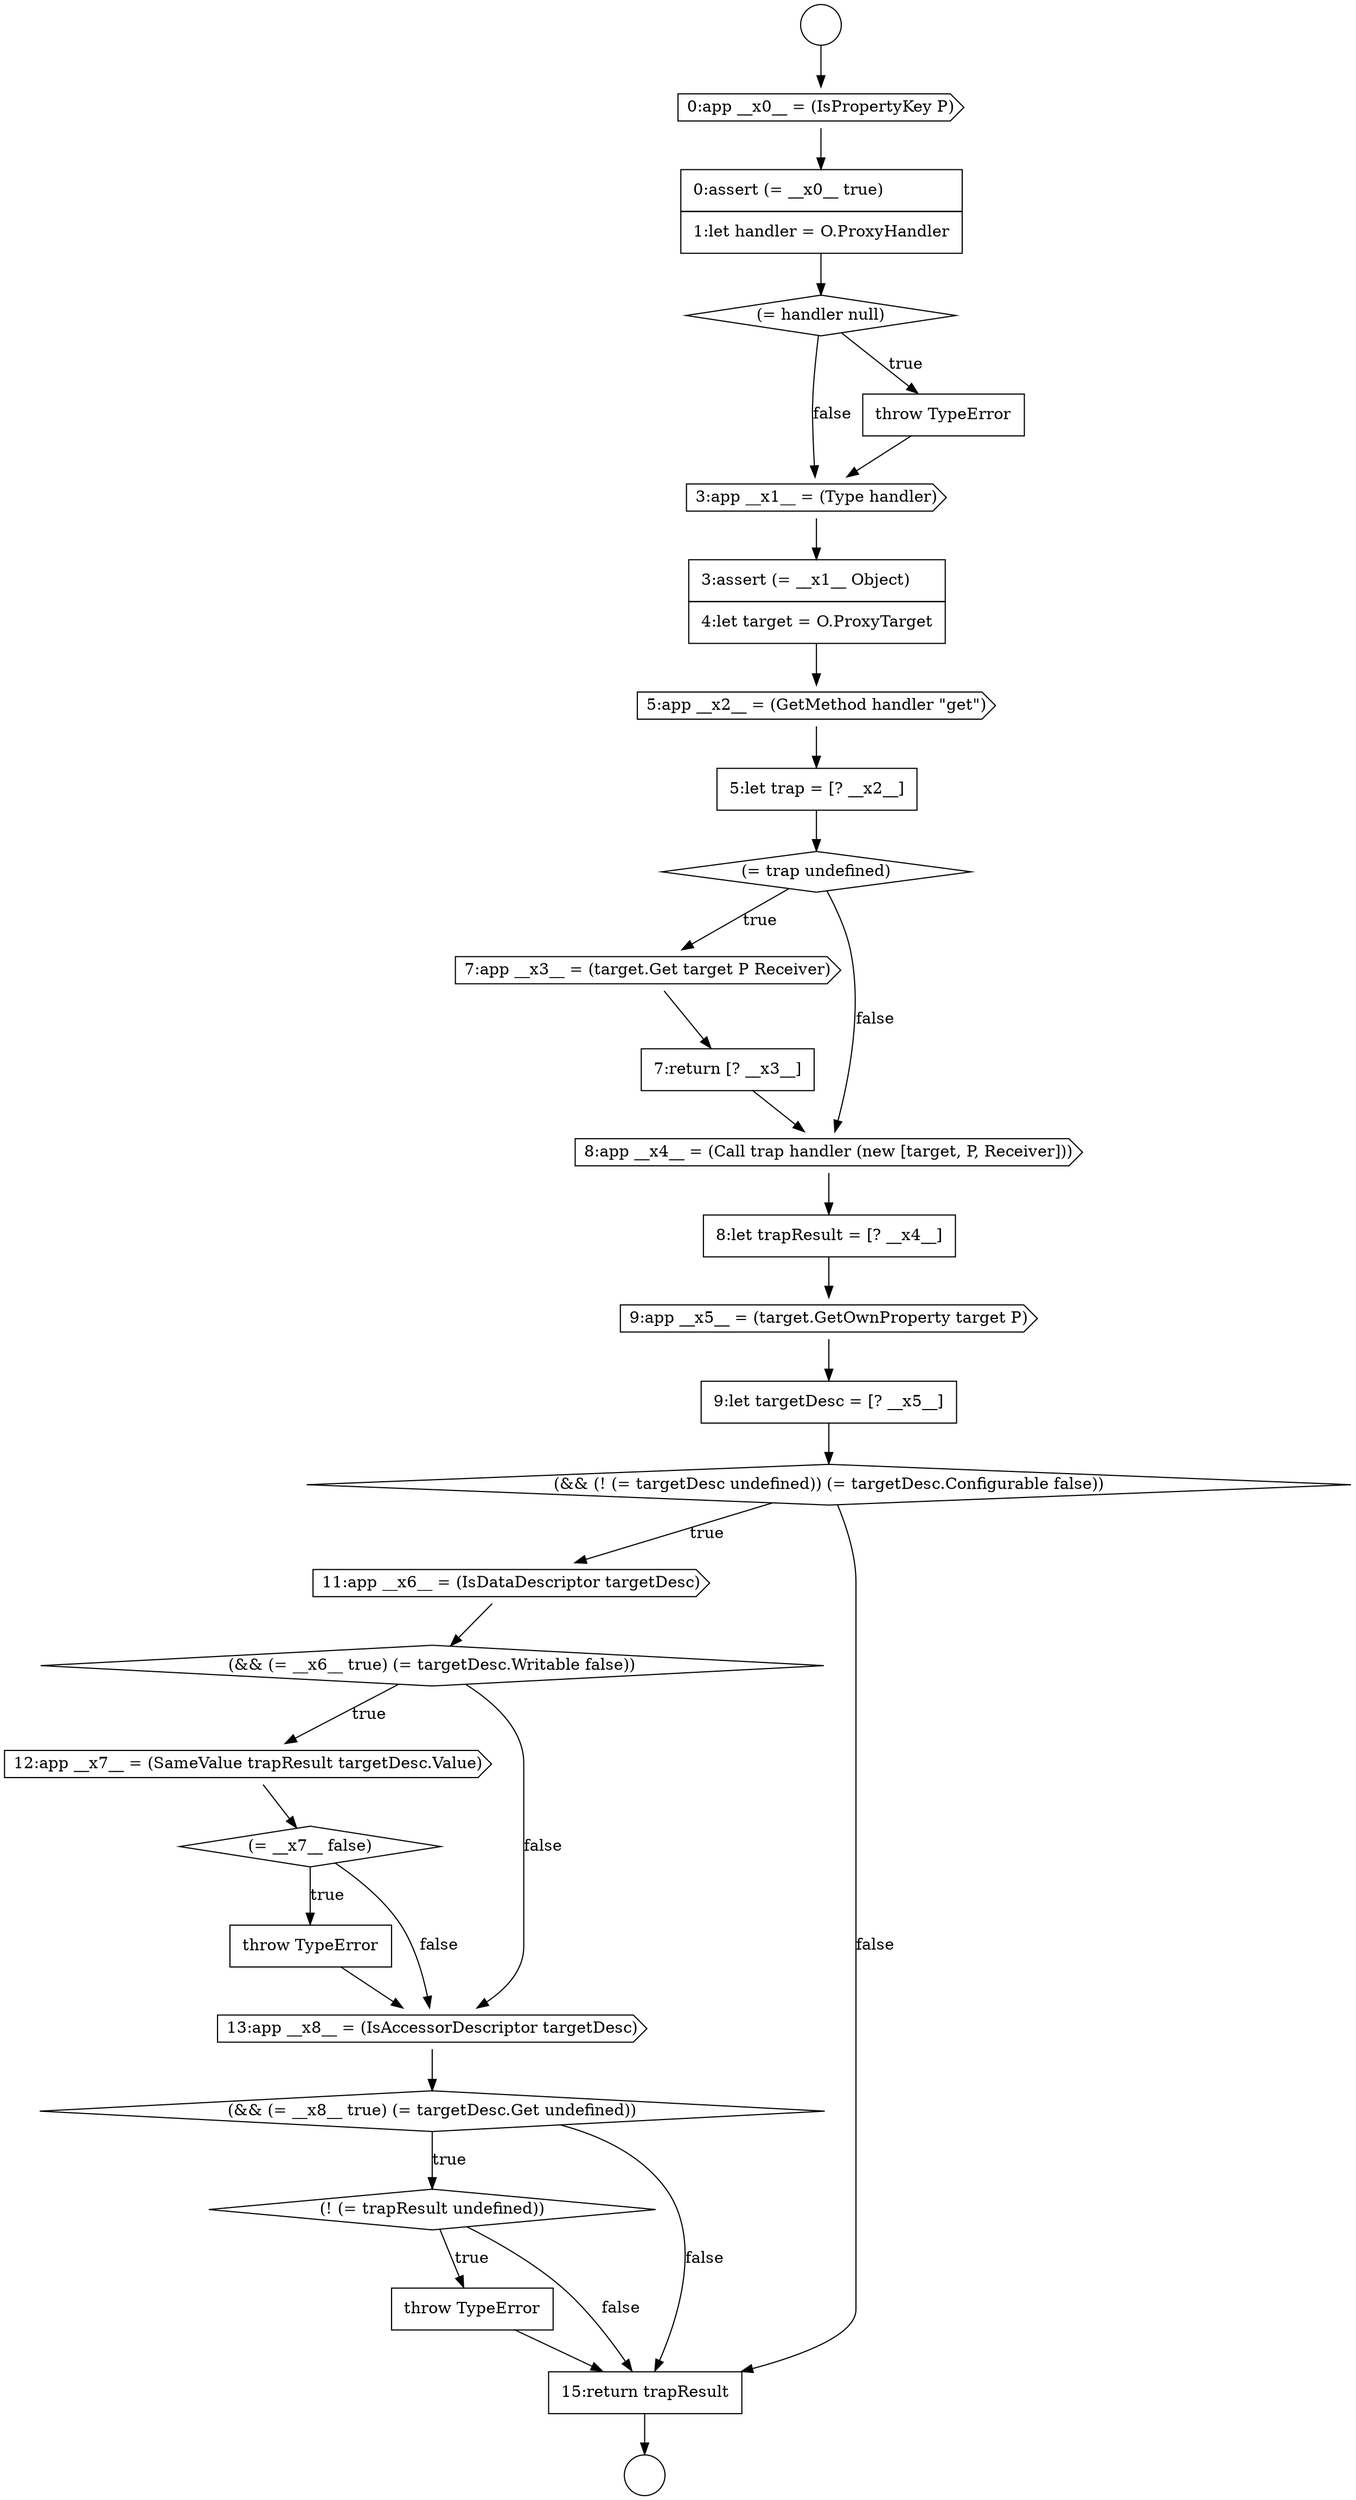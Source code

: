 digraph {
  node3370 [shape=cds, label=<<font color="black">3:app __x1__ = (Type handler)</font>> color="black" fillcolor="white" style=filled]
  node3371 [shape=none, margin=0, label=<<font color="black">
    <table border="0" cellborder="1" cellspacing="0" cellpadding="10">
      <tr><td align="left">3:assert (= __x1__ Object)</td></tr>
      <tr><td align="left">4:let target = O.ProxyTarget</td></tr>
    </table>
  </font>> color="black" fillcolor="white" style=filled]
  node3375 [shape=cds, label=<<font color="black">7:app __x3__ = (target.Get target P Receiver)</font>> color="black" fillcolor="white" style=filled]
  node3384 [shape=cds, label=<<font color="black">12:app __x7__ = (SameValue trapResult targetDesc.Value)</font>> color="black" fillcolor="white" style=filled]
  node3380 [shape=none, margin=0, label=<<font color="black">
    <table border="0" cellborder="1" cellspacing="0" cellpadding="10">
      <tr><td align="left">9:let targetDesc = [? __x5__]</td></tr>
    </table>
  </font>> color="black" fillcolor="white" style=filled]
  node3377 [shape=cds, label=<<font color="black">8:app __x4__ = (Call trap handler (new [target, P, Receiver]))</font>> color="black" fillcolor="white" style=filled]
  node3382 [shape=cds, label=<<font color="black">11:app __x6__ = (IsDataDescriptor targetDesc)</font>> color="black" fillcolor="white" style=filled]
  node3367 [shape=none, margin=0, label=<<font color="black">
    <table border="0" cellborder="1" cellspacing="0" cellpadding="10">
      <tr><td align="left">0:assert (= __x0__ true)</td></tr>
      <tr><td align="left">1:let handler = O.ProxyHandler</td></tr>
    </table>
  </font>> color="black" fillcolor="white" style=filled]
  node3365 [shape=circle label=" " color="black" fillcolor="white" style=filled]
  node3374 [shape=diamond, label=<<font color="black">(= trap undefined)</font>> color="black" fillcolor="white" style=filled]
  node3385 [shape=diamond, label=<<font color="black">(= __x7__ false)</font>> color="black" fillcolor="white" style=filled]
  node3389 [shape=diamond, label=<<font color="black">(! (= trapResult undefined))</font>> color="black" fillcolor="white" style=filled]
  node3378 [shape=none, margin=0, label=<<font color="black">
    <table border="0" cellborder="1" cellspacing="0" cellpadding="10">
      <tr><td align="left">8:let trapResult = [? __x4__]</td></tr>
    </table>
  </font>> color="black" fillcolor="white" style=filled]
  node3381 [shape=diamond, label=<<font color="black">(&amp;&amp; (! (= targetDesc undefined)) (= targetDesc.Configurable false))</font>> color="black" fillcolor="white" style=filled]
  node3386 [shape=none, margin=0, label=<<font color="black">
    <table border="0" cellborder="1" cellspacing="0" cellpadding="10">
      <tr><td align="left">throw TypeError</td></tr>
    </table>
  </font>> color="black" fillcolor="white" style=filled]
  node3390 [shape=none, margin=0, label=<<font color="black">
    <table border="0" cellborder="1" cellspacing="0" cellpadding="10">
      <tr><td align="left">throw TypeError</td></tr>
    </table>
  </font>> color="black" fillcolor="white" style=filled]
  node3364 [shape=circle label=" " color="black" fillcolor="white" style=filled]
  node3372 [shape=cds, label=<<font color="black">5:app __x2__ = (GetMethod handler &quot;get&quot;)</font>> color="black" fillcolor="white" style=filled]
  node3387 [shape=cds, label=<<font color="black">13:app __x8__ = (IsAccessorDescriptor targetDesc)</font>> color="black" fillcolor="white" style=filled]
  node3391 [shape=none, margin=0, label=<<font color="black">
    <table border="0" cellborder="1" cellspacing="0" cellpadding="10">
      <tr><td align="left">15:return trapResult</td></tr>
    </table>
  </font>> color="black" fillcolor="white" style=filled]
  node3376 [shape=none, margin=0, label=<<font color="black">
    <table border="0" cellborder="1" cellspacing="0" cellpadding="10">
      <tr><td align="left">7:return [? __x3__]</td></tr>
    </table>
  </font>> color="black" fillcolor="white" style=filled]
  node3388 [shape=diamond, label=<<font color="black">(&amp;&amp; (= __x8__ true) (= targetDesc.Get undefined))</font>> color="black" fillcolor="white" style=filled]
  node3366 [shape=cds, label=<<font color="black">0:app __x0__ = (IsPropertyKey P)</font>> color="black" fillcolor="white" style=filled]
  node3383 [shape=diamond, label=<<font color="black">(&amp;&amp; (= __x6__ true) (= targetDesc.Writable false))</font>> color="black" fillcolor="white" style=filled]
  node3369 [shape=none, margin=0, label=<<font color="black">
    <table border="0" cellborder="1" cellspacing="0" cellpadding="10">
      <tr><td align="left">throw TypeError</td></tr>
    </table>
  </font>> color="black" fillcolor="white" style=filled]
  node3368 [shape=diamond, label=<<font color="black">(= handler null)</font>> color="black" fillcolor="white" style=filled]
  node3379 [shape=cds, label=<<font color="black">9:app __x5__ = (target.GetOwnProperty target P)</font>> color="black" fillcolor="white" style=filled]
  node3373 [shape=none, margin=0, label=<<font color="black">
    <table border="0" cellborder="1" cellspacing="0" cellpadding="10">
      <tr><td align="left">5:let trap = [? __x2__]</td></tr>
    </table>
  </font>> color="black" fillcolor="white" style=filled]
  node3375 -> node3376 [ color="black"]
  node3371 -> node3372 [ color="black"]
  node3370 -> node3371 [ color="black"]
  node3379 -> node3380 [ color="black"]
  node3380 -> node3381 [ color="black"]
  node3382 -> node3383 [ color="black"]
  node3391 -> node3365 [ color="black"]
  node3388 -> node3389 [label=<<font color="black">true</font>> color="black"]
  node3388 -> node3391 [label=<<font color="black">false</font>> color="black"]
  node3378 -> node3379 [ color="black"]
  node3383 -> node3384 [label=<<font color="black">true</font>> color="black"]
  node3383 -> node3387 [label=<<font color="black">false</font>> color="black"]
  node3373 -> node3374 [ color="black"]
  node3369 -> node3370 [ color="black"]
  node3364 -> node3366 [ color="black"]
  node3367 -> node3368 [ color="black"]
  node3377 -> node3378 [ color="black"]
  node3372 -> node3373 [ color="black"]
  node3381 -> node3382 [label=<<font color="black">true</font>> color="black"]
  node3381 -> node3391 [label=<<font color="black">false</font>> color="black"]
  node3384 -> node3385 [ color="black"]
  node3374 -> node3375 [label=<<font color="black">true</font>> color="black"]
  node3374 -> node3377 [label=<<font color="black">false</font>> color="black"]
  node3387 -> node3388 [ color="black"]
  node3385 -> node3386 [label=<<font color="black">true</font>> color="black"]
  node3385 -> node3387 [label=<<font color="black">false</font>> color="black"]
  node3366 -> node3367 [ color="black"]
  node3376 -> node3377 [ color="black"]
  node3368 -> node3369 [label=<<font color="black">true</font>> color="black"]
  node3368 -> node3370 [label=<<font color="black">false</font>> color="black"]
  node3386 -> node3387 [ color="black"]
  node3389 -> node3390 [label=<<font color="black">true</font>> color="black"]
  node3389 -> node3391 [label=<<font color="black">false</font>> color="black"]
  node3390 -> node3391 [ color="black"]
}
